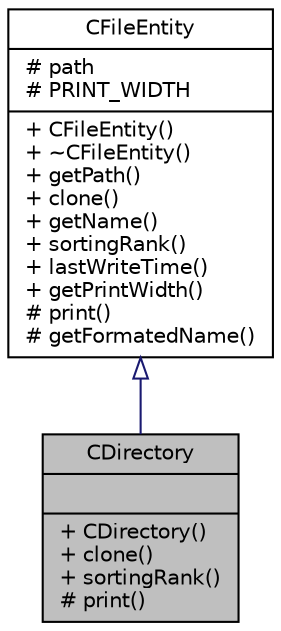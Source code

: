 digraph "CDirectory"
{
 // LATEX_PDF_SIZE
  edge [fontname="Helvetica",fontsize="10",labelfontname="Helvetica",labelfontsize="10"];
  node [fontname="Helvetica",fontsize="10",shape=record];
  Node1 [label="{CDirectory\n||+ CDirectory()\l+ clone()\l+ sortingRank()\l# print()\l}",height=0.2,width=0.4,color="black", fillcolor="grey75", style="filled", fontcolor="black",tooltip="Represents folder in file system."];
  Node2 -> Node1 [dir="back",color="midnightblue",fontsize="10",style="solid",arrowtail="onormal",fontname="Helvetica"];
  Node2 [label="{CFileEntity\n|# path\l# PRINT_WIDTH\l|+ CFileEntity()\l+ ~CFileEntity()\l+ getPath()\l+ clone()\l+ getName()\l+ sortingRank()\l+ lastWriteTime()\l+ getPrintWidth()\l# print()\l# getFormatedName()\l}",height=0.2,width=0.4,color="black", fillcolor="white", style="filled",URL="$classCFileEntity.html",tooltip="Class to represent filesystem entity (eg. file, folder, link...)"];
}
